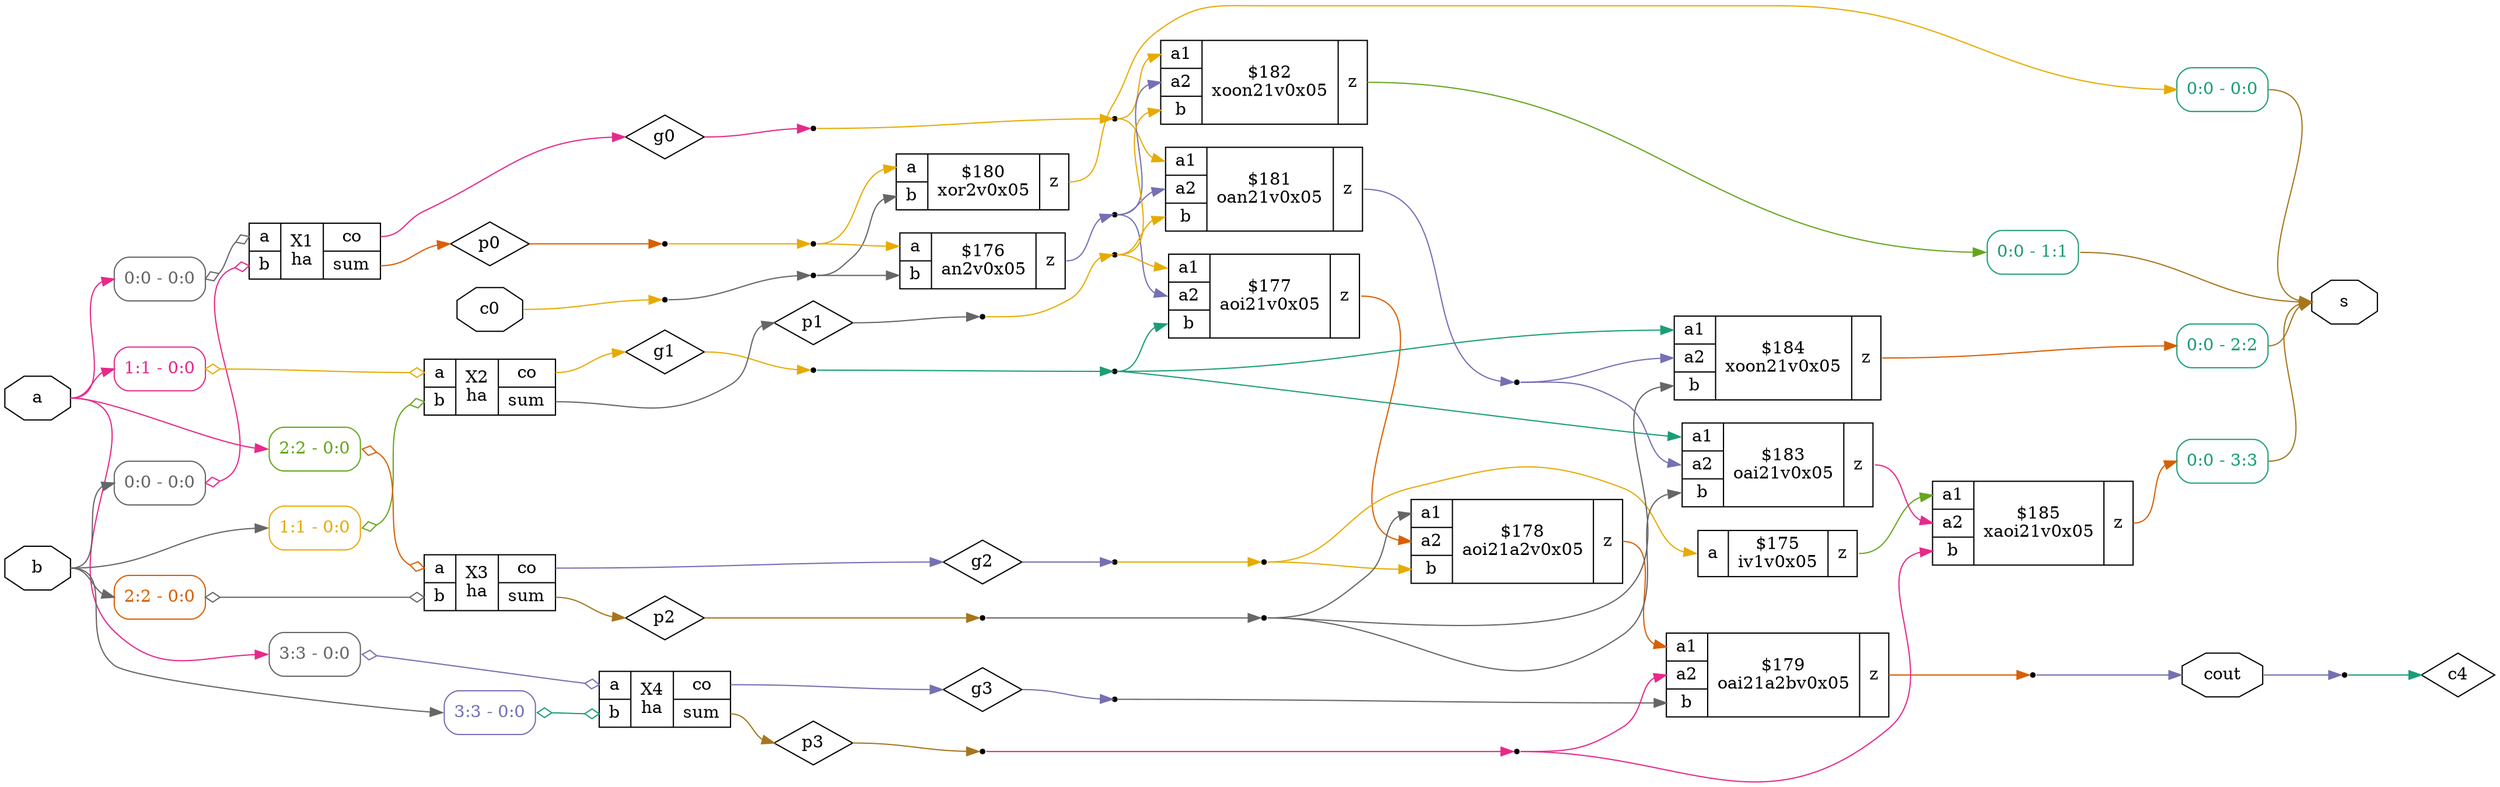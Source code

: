 digraph "Look_Ahead_Adder" {
rankdir="LR";
remincross=true;
n46 [ shape=octagon, label="a", color="black", fontcolor="black"];
n47 [ shape=octagon, label="b", color="black", fontcolor="black"];
n48 [ shape=octagon, label="c0", color="black", fontcolor="black"];
n49 [ shape=diamond, label="c4", color="black", fontcolor="black"];
n50 [ shape=octagon, label="cout", color="black", fontcolor="black"];
n51 [ shape=diamond, label="g0", color="black", fontcolor="black"];
n52 [ shape=diamond, label="g1", color="black", fontcolor="black"];
n53 [ shape=diamond, label="g2", color="black", fontcolor="black"];
n54 [ shape=diamond, label="g3", color="black", fontcolor="black"];
n55 [ shape=diamond, label="p0", color="black", fontcolor="black"];
n56 [ shape=diamond, label="p1", color="black", fontcolor="black"];
n57 [ shape=diamond, label="p2", color="black", fontcolor="black"];
n58 [ shape=diamond, label="p3", color="black", fontcolor="black"];
n59 [ shape=octagon, label="s", color="black", fontcolor="black"];
c61 [ shape=record, label="{{<p46> a}|$175\niv1v0x05|{<p60> z}}",  ];
c62 [ shape=record, label="{{<p46> a|<p47> b}|$176\nan2v0x05|{<p60> z}}",  ];
c65 [ shape=record, label="{{<p63> a1|<p64> a2|<p47> b}|$177\naoi21v0x05|{<p60> z}}",  ];
c66 [ shape=record, label="{{<p63> a1|<p64> a2|<p47> b}|$178\naoi21a2v0x05|{<p60> z}}",  ];
c67 [ shape=record, label="{{<p63> a1|<p64> a2|<p47> b}|$179\noai21a2bv0x05|{<p60> z}}",  ];
c68 [ shape=record, label="{{<p46> a|<p47> b}|$180\nxor2v0x05|{<p60> z}}",  ];
c69 [ shape=record, label="{{<p63> a1|<p64> a2|<p47> b}|$181\noan21v0x05|{<p60> z}}",  ];
c70 [ shape=record, label="{{<p63> a1|<p64> a2|<p47> b}|$182\nxoon21v0x05|{<p60> z}}",  ];
c71 [ shape=record, label="{{<p63> a1|<p64> a2|<p47> b}|$183\noai21v0x05|{<p60> z}}",  ];
c72 [ shape=record, label="{{<p63> a1|<p64> a2|<p47> b}|$184\nxoon21v0x05|{<p60> z}}",  ];
c73 [ shape=record, label="{{<p63> a1|<p64> a2|<p47> b}|$185\nxaoi21v0x05|{<p60> z}}",  ];
c76 [ shape=record, label="{{<p46> a|<p47> b}|X1\nha|{<p74> co|<p75> sum}}",  ];
x0 [ shape=record, style=rounded, label="<s0> 0:0 - 0:0 ", colorscheme="dark28", color="8", fontcolor="8" ];
x0:e -> c76:p46:w [arrowhead=odiamond, arrowtail=odiamond, dir=both, colorscheme="dark28", color="8", fontcolor="8", label=""];
x1 [ shape=record, style=rounded, label="<s0> 0:0 - 0:0 ", colorscheme="dark28", color="8", fontcolor="8" ];
x1:e -> c76:p47:w [arrowhead=odiamond, arrowtail=odiamond, dir=both, colorscheme="dark28", color="4", fontcolor="4", label=""];
c77 [ shape=record, label="{{<p46> a|<p47> b}|X2\nha|{<p74> co|<p75> sum}}",  ];
x2 [ shape=record, style=rounded, label="<s0> 1:1 - 0:0 ", colorscheme="dark28", color="4", fontcolor="4" ];
x2:e -> c77:p46:w [arrowhead=odiamond, arrowtail=odiamond, dir=both, colorscheme="dark28", color="6", fontcolor="6", label=""];
x3 [ shape=record, style=rounded, label="<s0> 1:1 - 0:0 ", colorscheme="dark28", color="6", fontcolor="6" ];
x3:e -> c77:p47:w [arrowhead=odiamond, arrowtail=odiamond, dir=both, colorscheme="dark28", color="5", fontcolor="5", label=""];
c78 [ shape=record, label="{{<p46> a|<p47> b}|X3\nha|{<p74> co|<p75> sum}}",  ];
x4 [ shape=record, style=rounded, label="<s0> 2:2 - 0:0 ", colorscheme="dark28", color="5", fontcolor="5" ];
x4:e -> c78:p46:w [arrowhead=odiamond, arrowtail=odiamond, dir=both, colorscheme="dark28", color="2", fontcolor="2", label=""];
x5 [ shape=record, style=rounded, label="<s0> 2:2 - 0:0 ", colorscheme="dark28", color="2", fontcolor="2" ];
x5:e -> c78:p47:w [arrowhead=odiamond, arrowtail=odiamond, dir=both, colorscheme="dark28", color="8", fontcolor="8", label=""];
c79 [ shape=record, label="{{<p46> a|<p47> b}|X4\nha|{<p74> co|<p75> sum}}",  ];
x6 [ shape=record, style=rounded, label="<s0> 3:3 - 0:0 ", colorscheme="dark28", color="8", fontcolor="8" ];
x6:e -> c79:p46:w [arrowhead=odiamond, arrowtail=odiamond, dir=both, colorscheme="dark28", color="3", fontcolor="3", label=""];
x7 [ shape=record, style=rounded, label="<s0> 3:3 - 0:0 ", colorscheme="dark28", color="3", fontcolor="3" ];
x7:e -> c79:p47:w [arrowhead=odiamond, arrowtail=odiamond, dir=both, colorscheme="dark28", color="1", fontcolor="1", label=""];
x8 [shape=point, ];
x9 [shape=point, ];
x10 [shape=point, ];
x11 [shape=point, ];
x12 [shape=point, ];
x13 [shape=point, ];
x14 [shape=point, ];
x15 [shape=point, ];
x16 [shape=point, ];
x17 [shape=point, ];
x18 [ shape=record, style=rounded, label="<s0> 0:0 - 0:0 ", colorscheme="dark28", color="1", fontcolor="1" ];
x19 [shape=point, ];
x20 [ shape=record, style=rounded, label="<s0> 0:0 - 1:1 ", colorscheme="dark28", color="1", fontcolor="1" ];
x21 [ shape=record, style=rounded, label="<s0> 0:0 - 2:2 ", colorscheme="dark28", color="1", fontcolor="1" ];
x22 [ shape=record, style=rounded, label="<s0> 0:0 - 3:3 ", colorscheme="dark28", color="1", fontcolor="1" ];
n26 [ shape=point ];
x16:e -> n26:w [colorscheme="dark28", color="8", fontcolor="8", label=""];
n26:e -> c62:p47:w [colorscheme="dark28", color="8", fontcolor="8", label=""];
n26:e -> c68:p47:w [colorscheme="dark28", color="8", fontcolor="8", label=""];
c67:p60:e -> x17:w [colorscheme="dark28", color="2", fontcolor="2", label=""];
n28 [ shape=point ];
x19:e -> n28:w [colorscheme="dark28", color="6", fontcolor="6", label=""];
n28:e -> c69:p63:w [colorscheme="dark28", color="6", fontcolor="6", label=""];
n28:e -> c70:p63:w [colorscheme="dark28", color="6", fontcolor="6", label=""];
n29 [ shape=point ];
x13:e -> n29:w [colorscheme="dark28", color="1", fontcolor="1", label=""];
n29:e -> c65:p47:w [colorscheme="dark28", color="1", fontcolor="1", label=""];
n29:e -> c71:p63:w [colorscheme="dark28", color="1", fontcolor="1", label=""];
n29:e -> c72:p63:w [colorscheme="dark28", color="1", fontcolor="1", label=""];
n30 [ shape=point ];
x10:e -> n30:w [colorscheme="dark28", color="6", fontcolor="6", label=""];
n30:e -> c61:p46:w [colorscheme="dark28", color="6", fontcolor="6", label=""];
n30:e -> c66:p47:w [colorscheme="dark28", color="6", fontcolor="6", label=""];
x11:e -> c67:p47:w [colorscheme="dark28", color="8", fontcolor="8", label=""];
c61:p60:e -> c73:p63:w [colorscheme="dark28", color="5", fontcolor="5", label=""];
n33 [ shape=point ];
c62:p60:e -> n33:w [colorscheme="dark28", color="3", fontcolor="3", label=""];
n33:e -> c65:p64:w [colorscheme="dark28", color="3", fontcolor="3", label=""];
n33:e -> c69:p64:w [colorscheme="dark28", color="3", fontcolor="3", label=""];
n33:e -> c70:p64:w [colorscheme="dark28", color="3", fontcolor="3", label=""];
c65:p60:e -> c66:p64:w [colorscheme="dark28", color="2", fontcolor="2", label=""];
c66:p60:e -> c67:p63:w [colorscheme="dark28", color="2", fontcolor="2", label=""];
n36 [ shape=point ];
c69:p60:e -> n36:w [colorscheme="dark28", color="3", fontcolor="3", label=""];
n36:e -> c71:p64:w [colorscheme="dark28", color="3", fontcolor="3", label=""];
n36:e -> c72:p64:w [colorscheme="dark28", color="3", fontcolor="3", label=""];
c71:p60:e -> c73:p64:w [colorscheme="dark28", color="4", fontcolor="4", label=""];
n38 [ shape=point ];
x14:e -> n38:w [colorscheme="dark28", color="6", fontcolor="6", label=""];
n38:e -> c62:p46:w [colorscheme="dark28", color="6", fontcolor="6", label=""];
n38:e -> c68:p46:w [colorscheme="dark28", color="6", fontcolor="6", label=""];
n39 [ shape=point ];
x15:e -> n39:w [colorscheme="dark28", color="6", fontcolor="6", label=""];
n39:e -> c65:p63:w [colorscheme="dark28", color="6", fontcolor="6", label=""];
n39:e -> c69:p47:w [colorscheme="dark28", color="6", fontcolor="6", label=""];
n39:e -> c70:p47:w [colorscheme="dark28", color="6", fontcolor="6", label=""];
n40 [ shape=point ];
x12:e -> n40:w [colorscheme="dark28", color="8", fontcolor="8", label=""];
n40:e -> c66:p63:w [colorscheme="dark28", color="8", fontcolor="8", label=""];
n40:e -> c71:p47:w [colorscheme="dark28", color="8", fontcolor="8", label=""];
n40:e -> c72:p47:w [colorscheme="dark28", color="8", fontcolor="8", label=""];
n41 [ shape=point ];
x9:e -> n41:w [colorscheme="dark28", color="4", fontcolor="4", label=""];
n41:e -> c67:p64:w [colorscheme="dark28", color="4", fontcolor="4", label=""];
n41:e -> c73:p47:w [colorscheme="dark28", color="4", fontcolor="4", label=""];
c68:p60:e -> x18:w [colorscheme="dark28", color="6", fontcolor="6", label=""];
c70:p60:e -> x20:w [colorscheme="dark28", color="5", fontcolor="5", label=""];
c72:p60:e -> x21:w [colorscheme="dark28", color="2", fontcolor="2", label=""];
c73:p60:e -> x22:w [colorscheme="dark28", color="2", fontcolor="2", label=""];
n46:e -> x0:s0:w [colorscheme="dark28", color="4", fontcolor="4", label=""];
n46:e -> x2:s0:w [colorscheme="dark28", color="4", fontcolor="4", label=""];
n46:e -> x4:s0:w [colorscheme="dark28", color="4", fontcolor="4", label=""];
n46:e -> x6:s0:w [colorscheme="dark28", color="4", fontcolor="4", label=""];
n47:e -> x1:s0:w [colorscheme="dark28", color="8", fontcolor="8", label=""];
n47:e -> x3:s0:w [colorscheme="dark28", color="8", fontcolor="8", label=""];
n47:e -> x5:s0:w [colorscheme="dark28", color="8", fontcolor="8", label=""];
n47:e -> x7:s0:w [colorscheme="dark28", color="8", fontcolor="8", label=""];
n48:e -> x16:w [colorscheme="dark28", color="6", fontcolor="6", label=""];
x8:e -> n49:w [colorscheme="dark28", color="1", fontcolor="1", label=""];
x17:e -> n50:w [colorscheme="dark28", color="3", fontcolor="3", label=""];
n50:e -> x8:w [colorscheme="dark28", color="3", fontcolor="3", label=""];
c76:p74:e -> n51:w [colorscheme="dark28", color="4", fontcolor="4", label=""];
n51:e -> x19:w [colorscheme="dark28", color="4", fontcolor="4", label=""];
c77:p74:e -> n52:w [colorscheme="dark28", color="6", fontcolor="6", label=""];
n52:e -> x13:w [colorscheme="dark28", color="6", fontcolor="6", label=""];
c78:p74:e -> n53:w [colorscheme="dark28", color="3", fontcolor="3", label=""];
n53:e -> x10:w [colorscheme="dark28", color="3", fontcolor="3", label=""];
c79:p74:e -> n54:w [colorscheme="dark28", color="3", fontcolor="3", label=""];
n54:e -> x11:w [colorscheme="dark28", color="3", fontcolor="3", label=""];
c76:p75:e -> n55:w [colorscheme="dark28", color="2", fontcolor="2", label=""];
n55:e -> x14:w [colorscheme="dark28", color="2", fontcolor="2", label=""];
c77:p75:e -> n56:w [colorscheme="dark28", color="8", fontcolor="8", label=""];
n56:e -> x15:w [colorscheme="dark28", color="8", fontcolor="8", label=""];
c78:p75:e -> n57:w [colorscheme="dark28", color="7", fontcolor="7", label=""];
n57:e -> x12:w [colorscheme="dark28", color="7", fontcolor="7", label=""];
c79:p75:e -> n58:w [colorscheme="dark28", color="7", fontcolor="7", label=""];
n58:e -> x9:w [colorscheme="dark28", color="7", fontcolor="7", label=""];
x18:s0:e -> n59:w [colorscheme="dark28", color="7", fontcolor="7", label=""];
x20:s0:e -> n59:w [colorscheme="dark28", color="7", fontcolor="7", label=""];
x21:s0:e -> n59:w [colorscheme="dark28", color="7", fontcolor="7", label=""];
x22:s0:e -> n59:w [colorscheme="dark28", color="7", fontcolor="7", label=""];
}
digraph "ha" {
rankdir="LR";
remincross=true;
n5 [ shape=octagon, label="a", color="black", fontcolor="black"];
n6 [ shape=octagon, label="b", color="black", fontcolor="black"];
n7 [ shape=octagon, label="co", color="black", fontcolor="black"];
n8 [ shape=octagon, label="sum", color="black", fontcolor="black"];
c10 [ shape=record, label="{{<p5> a|<p6> b}|$187\nan2v0x05|{<p9> z}}",  ];
c11 [ shape=record, label="{{<p5> a|<p6> b}|$188\nxor2v0x05|{<p9> z}}",  ];
x0 [shape=point, ];
x1 [shape=point, ];
x2 [shape=point, ];
x3 [shape=point, ];
n1 [ shape=point ];
x1:e -> n1:w [colorscheme="dark28", color="1", fontcolor="1", label=""];
n1:e -> c10:p6:w [colorscheme="dark28", color="1", fontcolor="1", label=""];
n1:e -> c11:p6:w [colorscheme="dark28", color="1", fontcolor="1", label=""];
n2 [ shape=point ];
x0:e -> n2:w [colorscheme="dark28", color="5", fontcolor="5", label=""];
n2:e -> c10:p5:w [colorscheme="dark28", color="5", fontcolor="5", label=""];
n2:e -> c11:p5:w [colorscheme="dark28", color="5", fontcolor="5", label=""];
c10:p9:e -> x3:w [colorscheme="dark28", color="1", fontcolor="1", label=""];
c11:p9:e -> x2:w [colorscheme="dark28", color="3", fontcolor="3", label=""];
n5:e -> x1:w [colorscheme="dark28", color="8", fontcolor="8", label=""];
n6:e -> x0:w [colorscheme="dark28", color="7", fontcolor="7", label=""];
x3:e -> n7:w [colorscheme="dark28", color="5", fontcolor="5", label=""];
x2:e -> n8:w [colorscheme="dark28", color="7", fontcolor="7", label=""];
}
